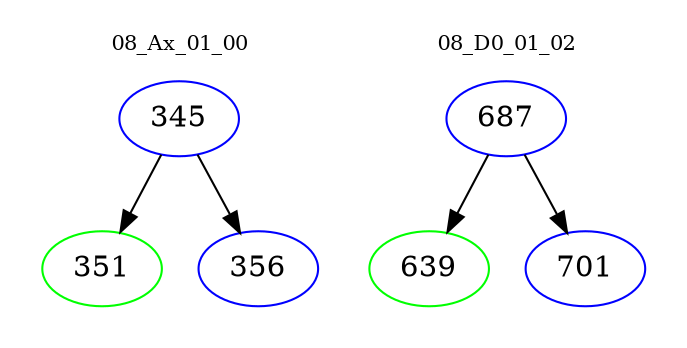 digraph{
subgraph cluster_0 {
color = white
label = "08_Ax_01_00";
fontsize=10;
T0_345 [label="345", color="blue"]
T0_345 -> T0_351 [color="black"]
T0_351 [label="351", color="green"]
T0_345 -> T0_356 [color="black"]
T0_356 [label="356", color="blue"]
}
subgraph cluster_1 {
color = white
label = "08_D0_01_02";
fontsize=10;
T1_687 [label="687", color="blue"]
T1_687 -> T1_639 [color="black"]
T1_639 [label="639", color="green"]
T1_687 -> T1_701 [color="black"]
T1_701 [label="701", color="blue"]
}
}
